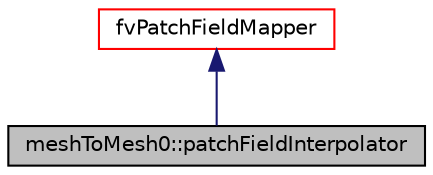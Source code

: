 digraph "meshToMesh0::patchFieldInterpolator"
{
  bgcolor="transparent";
  edge [fontname="Helvetica",fontsize="10",labelfontname="Helvetica",labelfontsize="10"];
  node [fontname="Helvetica",fontsize="10",shape=record];
  Node1 [label="meshToMesh0::patchFieldInterpolator",height=0.2,width=0.4,color="black", fillcolor="grey75", style="filled", fontcolor="black"];
  Node2 -> Node1 [dir="back",color="midnightblue",fontsize="10",style="solid",fontname="Helvetica"];
  Node2 [label="fvPatchFieldMapper",height=0.2,width=0.4,color="red",URL="$a00879.html",tooltip="Foam::fvPatchFieldMapper. "];
}
